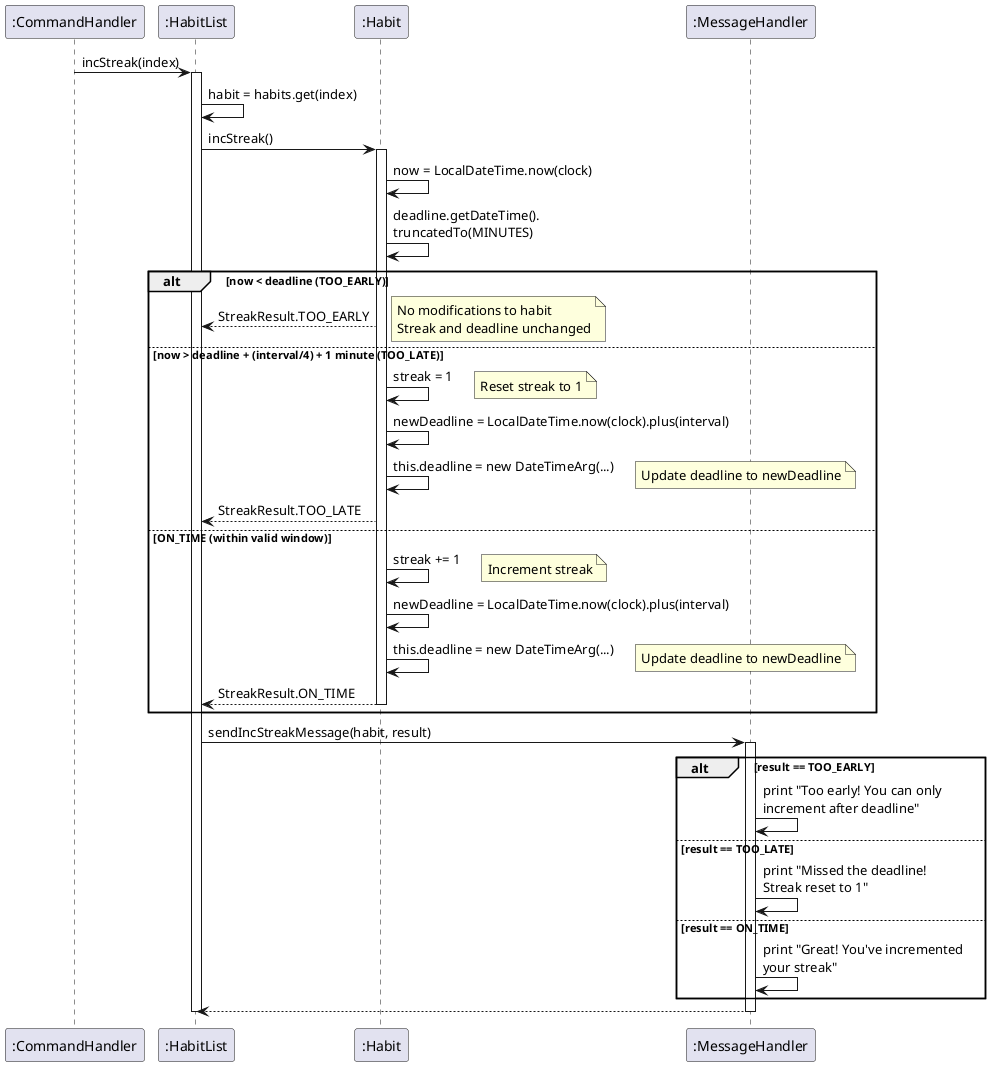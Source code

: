 @startuml
'https://plantuml.com/sequence-diagram


participant ":CommandHandler" as CommandHandler
participant ":HabitList" as HabitList
participant ":Habit" as Habit
participant ":MessageHandler" as MessageHandler

CommandHandler -> HabitList: incStreak(index)
activate HabitList

HabitList -> HabitList: habit = habits.get(index)

HabitList -> Habit: incStreak()
activate Habit

Habit -> Habit: now = LocalDateTime.now(clock)
Habit -> Habit: deadline.getDateTime().\ntruncatedTo(MINUTES)

alt now < deadline (TOO_EARLY)
    Habit --> HabitList: StreakResult.TOO_EARLY
    note right
        No modifications to habit
        Streak and deadline unchanged
    end note

else now > deadline + (interval/4) + 1 minute (TOO_LATE)
    Habit -> Habit: streak = 1
    note right: Reset streak to 1

    Habit -> Habit: newDeadline = LocalDateTime.now(clock).plus(interval)
    Habit -> Habit: this.deadline = new DateTimeArg(...)
    note right: Update deadline to newDeadline

    Habit --> HabitList: StreakResult.TOO_LATE

else ON_TIME (within valid window)
    Habit -> Habit: streak += 1
    note right: Increment streak

    Habit -> Habit: newDeadline = LocalDateTime.now(clock).plus(interval)
    Habit -> Habit: this.deadline = new DateTimeArg(...)
    note right: Update deadline to newDeadline

    Habit --> HabitList: StreakResult.ON_TIME
    deactivate Habit
end

HabitList -> MessageHandler: sendIncStreakMessage(habit, result)
activate MessageHandler

alt result == TOO_EARLY
    MessageHandler -> MessageHandler: print "Too early! You can only\nincrement after deadline"
else result == TOO_LATE
    MessageHandler -> MessageHandler: print "Missed the deadline!\nStreak reset to 1"
else result == ON_TIME
    MessageHandler -> MessageHandler: print "Great! You've incremented\nyour streak"
end

MessageHandler --> HabitList
deactivate MessageHandler


deactivate HabitList

@enduml